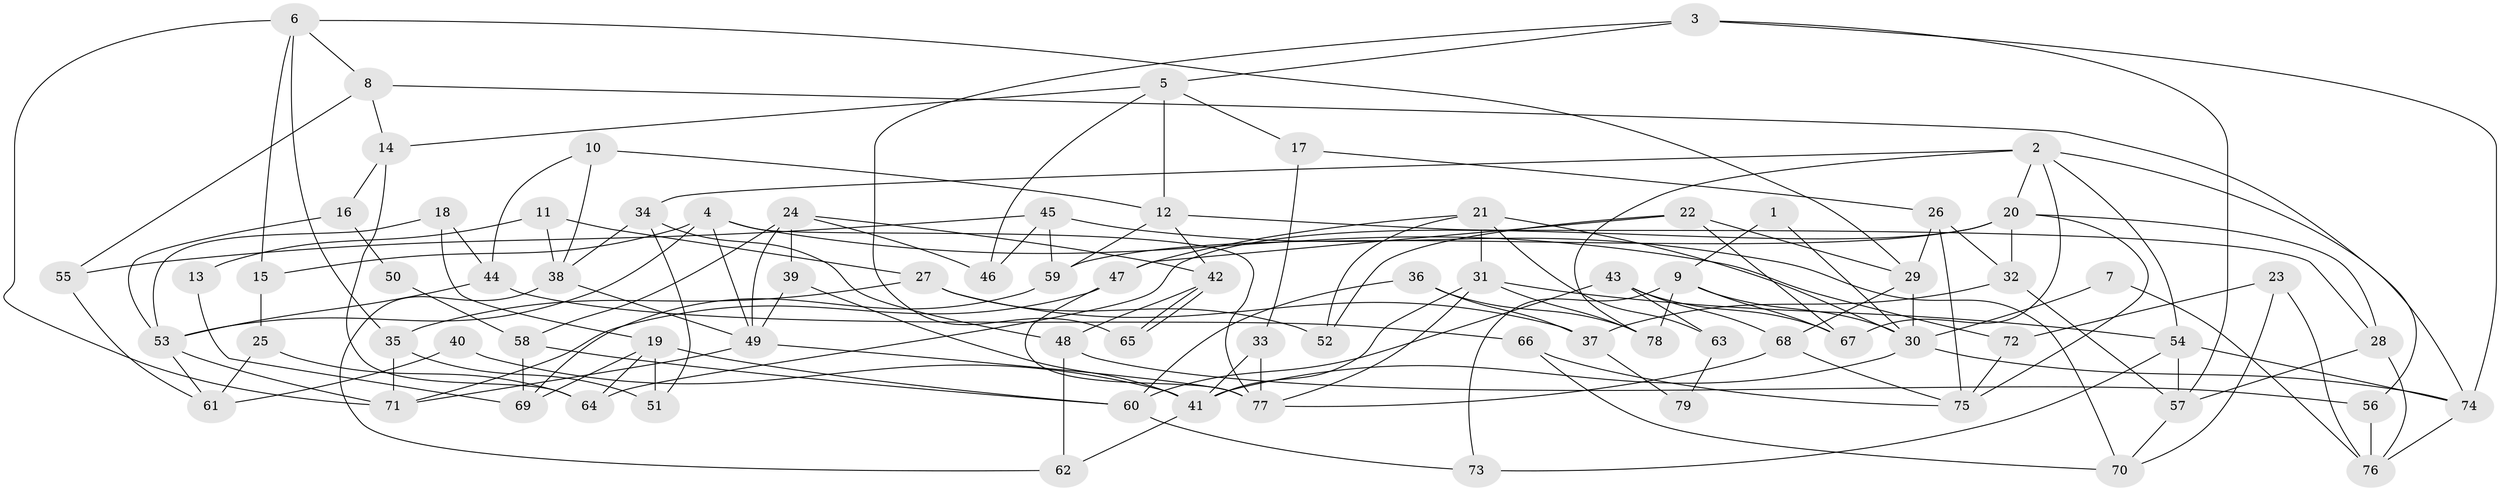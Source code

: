 // coarse degree distribution, {6: 0.28, 5: 0.14, 4: 0.16, 9: 0.02, 7: 0.12, 2: 0.06, 3: 0.2, 8: 0.02}
// Generated by graph-tools (version 1.1) at 2025/52/02/27/25 19:52:08]
// undirected, 79 vertices, 158 edges
graph export_dot {
graph [start="1"]
  node [color=gray90,style=filled];
  1;
  2;
  3;
  4;
  5;
  6;
  7;
  8;
  9;
  10;
  11;
  12;
  13;
  14;
  15;
  16;
  17;
  18;
  19;
  20;
  21;
  22;
  23;
  24;
  25;
  26;
  27;
  28;
  29;
  30;
  31;
  32;
  33;
  34;
  35;
  36;
  37;
  38;
  39;
  40;
  41;
  42;
  43;
  44;
  45;
  46;
  47;
  48;
  49;
  50;
  51;
  52;
  53;
  54;
  55;
  56;
  57;
  58;
  59;
  60;
  61;
  62;
  63;
  64;
  65;
  66;
  67;
  68;
  69;
  70;
  71;
  72;
  73;
  74;
  75;
  76;
  77;
  78;
  79;
  1 -- 30;
  1 -- 9;
  2 -- 54;
  2 -- 74;
  2 -- 20;
  2 -- 34;
  2 -- 67;
  2 -- 78;
  3 -- 57;
  3 -- 74;
  3 -- 5;
  3 -- 65;
  4 -- 53;
  4 -- 77;
  4 -- 15;
  4 -- 49;
  4 -- 72;
  5 -- 17;
  5 -- 12;
  5 -- 14;
  5 -- 46;
  6 -- 71;
  6 -- 35;
  6 -- 8;
  6 -- 15;
  6 -- 29;
  7 -- 30;
  7 -- 76;
  8 -- 14;
  8 -- 55;
  8 -- 56;
  9 -- 67;
  9 -- 78;
  9 -- 30;
  9 -- 73;
  10 -- 38;
  10 -- 12;
  10 -- 44;
  11 -- 38;
  11 -- 27;
  11 -- 13;
  12 -- 42;
  12 -- 28;
  12 -- 59;
  13 -- 69;
  14 -- 64;
  14 -- 16;
  15 -- 25;
  16 -- 53;
  16 -- 50;
  17 -- 26;
  17 -- 33;
  18 -- 19;
  18 -- 44;
  18 -- 53;
  19 -- 60;
  19 -- 51;
  19 -- 64;
  19 -- 69;
  20 -- 28;
  20 -- 32;
  20 -- 59;
  20 -- 64;
  20 -- 75;
  21 -- 31;
  21 -- 30;
  21 -- 47;
  21 -- 52;
  21 -- 63;
  22 -- 29;
  22 -- 47;
  22 -- 52;
  22 -- 67;
  23 -- 76;
  23 -- 72;
  23 -- 70;
  24 -- 49;
  24 -- 46;
  24 -- 39;
  24 -- 42;
  24 -- 58;
  25 -- 64;
  25 -- 61;
  26 -- 32;
  26 -- 75;
  26 -- 29;
  27 -- 52;
  27 -- 37;
  27 -- 35;
  28 -- 57;
  28 -- 76;
  29 -- 30;
  29 -- 68;
  30 -- 41;
  30 -- 74;
  31 -- 77;
  31 -- 41;
  31 -- 54;
  31 -- 78;
  32 -- 57;
  32 -- 37;
  33 -- 77;
  33 -- 41;
  34 -- 48;
  34 -- 38;
  34 -- 51;
  35 -- 71;
  35 -- 51;
  36 -- 60;
  36 -- 78;
  36 -- 37;
  37 -- 79;
  38 -- 62;
  38 -- 49;
  39 -- 49;
  39 -- 41;
  40 -- 61;
  40 -- 41;
  41 -- 62;
  42 -- 65;
  42 -- 65;
  42 -- 48;
  43 -- 67;
  43 -- 68;
  43 -- 60;
  43 -- 63;
  44 -- 53;
  44 -- 66;
  45 -- 59;
  45 -- 55;
  45 -- 46;
  45 -- 70;
  47 -- 77;
  47 -- 71;
  48 -- 56;
  48 -- 62;
  49 -- 71;
  49 -- 77;
  50 -- 58;
  53 -- 71;
  53 -- 61;
  54 -- 73;
  54 -- 57;
  54 -- 74;
  55 -- 61;
  56 -- 76;
  57 -- 70;
  58 -- 69;
  58 -- 60;
  59 -- 69;
  60 -- 73;
  63 -- 79;
  66 -- 70;
  66 -- 75;
  68 -- 75;
  68 -- 77;
  72 -- 75;
  74 -- 76;
}

